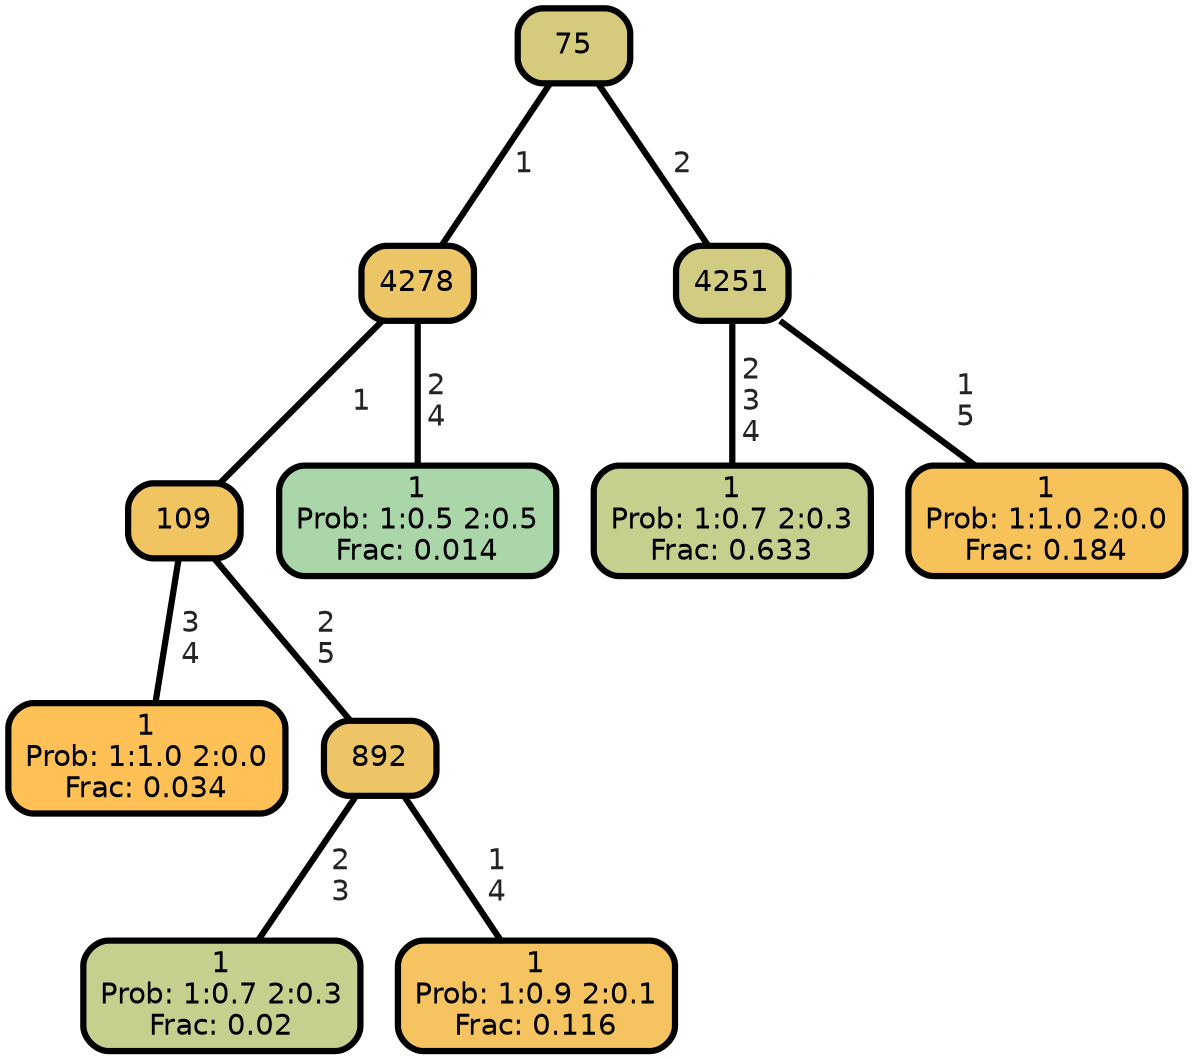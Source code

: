 graph Tree {
node [shape=box, style="filled, rounded",color="black",penwidth="3",fontcolor="black",                 fontname=helvetica] ;
graph [ranksep="0 equally", splines=straight,                 bgcolor=transparent, dpi=200] ;
edge [fontname=helvetica, fontweight=bold,fontcolor=grey14,color=black] ;
0 [label="1
Prob: 1:1.0 2:0.0
Frac: 0.034", fillcolor="#ffc155"] ;
1 [label="109", fillcolor="#f1c462"] ;
2 [label="1
Prob: 1:0.7 2:0.3
Frac: 0.02", fillcolor="#c6cf8d"] ;
3 [label="892", fillcolor="#eec566"] ;
4 [label="1
Prob: 1:0.9 2:0.1
Frac: 0.116", fillcolor="#f5c35f"] ;
5 [label="4278", fillcolor="#ecc567"] ;
6 [label="1
Prob: 1:0.5 2:0.5
Frac: 0.014", fillcolor="#aad6aa"] ;
7 [label="75", fillcolor="#d6cb7d"] ;
8 [label="1
Prob: 1:0.7 2:0.3
Frac: 0.633", fillcolor="#c6cf8d"] ;
9 [label="4251", fillcolor="#d1cc82"] ;
10 [label="1
Prob: 1:1.0 2:0.0
Frac: 0.184", fillcolor="#f8c25b"] ;
1 -- 0 [label=" 3\n 4",penwidth=3] ;
1 -- 3 [label=" 2\n 5",penwidth=3] ;
3 -- 2 [label=" 2\n 3",penwidth=3] ;
3 -- 4 [label=" 1\n 4",penwidth=3] ;
5 -- 1 [label=" 1",penwidth=3] ;
5 -- 6 [label=" 2\n 4",penwidth=3] ;
7 -- 5 [label=" 1",penwidth=3] ;
7 -- 9 [label=" 2",penwidth=3] ;
9 -- 8 [label=" 2\n 3\n 4",penwidth=3] ;
9 -- 10 [label=" 1\n 5",penwidth=3] ;
{rank = same;}}